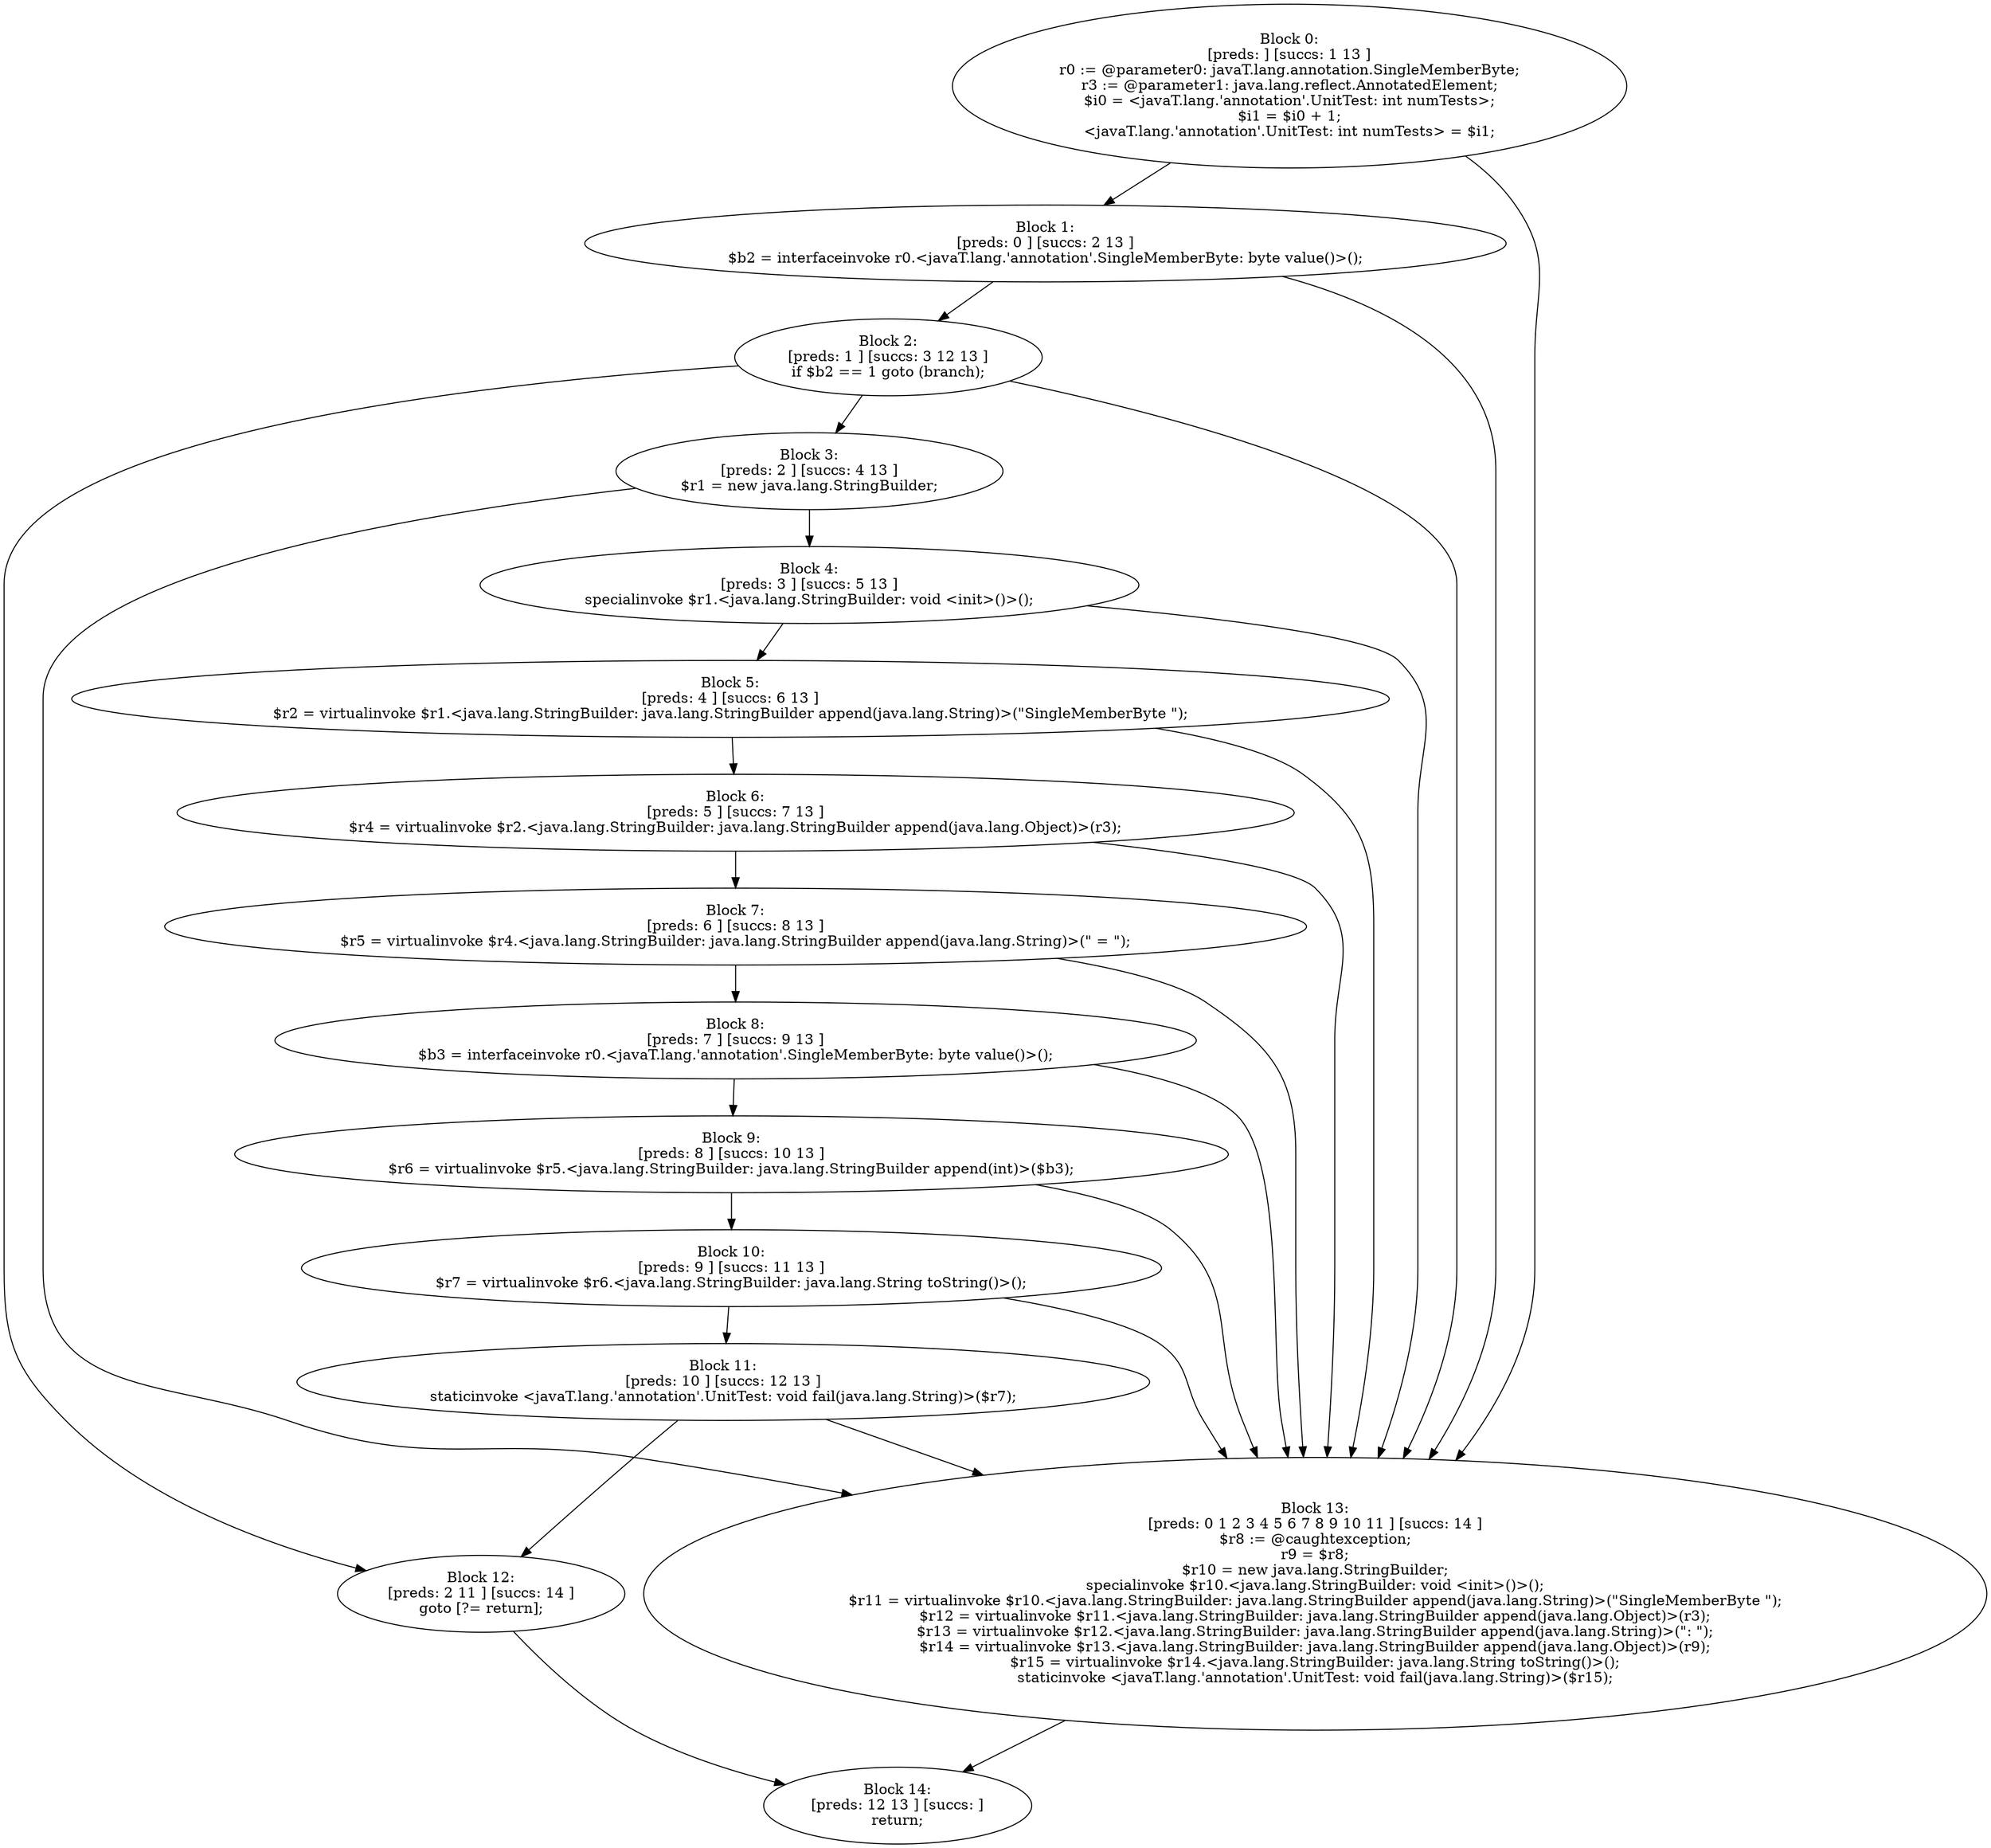 digraph "unitGraph" {
    "Block 0:
[preds: ] [succs: 1 13 ]
r0 := @parameter0: javaT.lang.annotation.SingleMemberByte;
r3 := @parameter1: java.lang.reflect.AnnotatedElement;
$i0 = <javaT.lang.'annotation'.UnitTest: int numTests>;
$i1 = $i0 + 1;
<javaT.lang.'annotation'.UnitTest: int numTests> = $i1;
"
    "Block 1:
[preds: 0 ] [succs: 2 13 ]
$b2 = interfaceinvoke r0.<javaT.lang.'annotation'.SingleMemberByte: byte value()>();
"
    "Block 2:
[preds: 1 ] [succs: 3 12 13 ]
if $b2 == 1 goto (branch);
"
    "Block 3:
[preds: 2 ] [succs: 4 13 ]
$r1 = new java.lang.StringBuilder;
"
    "Block 4:
[preds: 3 ] [succs: 5 13 ]
specialinvoke $r1.<java.lang.StringBuilder: void <init>()>();
"
    "Block 5:
[preds: 4 ] [succs: 6 13 ]
$r2 = virtualinvoke $r1.<java.lang.StringBuilder: java.lang.StringBuilder append(java.lang.String)>(\"SingleMemberByte \");
"
    "Block 6:
[preds: 5 ] [succs: 7 13 ]
$r4 = virtualinvoke $r2.<java.lang.StringBuilder: java.lang.StringBuilder append(java.lang.Object)>(r3);
"
    "Block 7:
[preds: 6 ] [succs: 8 13 ]
$r5 = virtualinvoke $r4.<java.lang.StringBuilder: java.lang.StringBuilder append(java.lang.String)>(\" = \");
"
    "Block 8:
[preds: 7 ] [succs: 9 13 ]
$b3 = interfaceinvoke r0.<javaT.lang.'annotation'.SingleMemberByte: byte value()>();
"
    "Block 9:
[preds: 8 ] [succs: 10 13 ]
$r6 = virtualinvoke $r5.<java.lang.StringBuilder: java.lang.StringBuilder append(int)>($b3);
"
    "Block 10:
[preds: 9 ] [succs: 11 13 ]
$r7 = virtualinvoke $r6.<java.lang.StringBuilder: java.lang.String toString()>();
"
    "Block 11:
[preds: 10 ] [succs: 12 13 ]
staticinvoke <javaT.lang.'annotation'.UnitTest: void fail(java.lang.String)>($r7);
"
    "Block 12:
[preds: 2 11 ] [succs: 14 ]
goto [?= return];
"
    "Block 13:
[preds: 0 1 2 3 4 5 6 7 8 9 10 11 ] [succs: 14 ]
$r8 := @caughtexception;
r9 = $r8;
$r10 = new java.lang.StringBuilder;
specialinvoke $r10.<java.lang.StringBuilder: void <init>()>();
$r11 = virtualinvoke $r10.<java.lang.StringBuilder: java.lang.StringBuilder append(java.lang.String)>(\"SingleMemberByte \");
$r12 = virtualinvoke $r11.<java.lang.StringBuilder: java.lang.StringBuilder append(java.lang.Object)>(r3);
$r13 = virtualinvoke $r12.<java.lang.StringBuilder: java.lang.StringBuilder append(java.lang.String)>(\": \");
$r14 = virtualinvoke $r13.<java.lang.StringBuilder: java.lang.StringBuilder append(java.lang.Object)>(r9);
$r15 = virtualinvoke $r14.<java.lang.StringBuilder: java.lang.String toString()>();
staticinvoke <javaT.lang.'annotation'.UnitTest: void fail(java.lang.String)>($r15);
"
    "Block 14:
[preds: 12 13 ] [succs: ]
return;
"
    "Block 0:
[preds: ] [succs: 1 13 ]
r0 := @parameter0: javaT.lang.annotation.SingleMemberByte;
r3 := @parameter1: java.lang.reflect.AnnotatedElement;
$i0 = <javaT.lang.'annotation'.UnitTest: int numTests>;
$i1 = $i0 + 1;
<javaT.lang.'annotation'.UnitTest: int numTests> = $i1;
"->"Block 1:
[preds: 0 ] [succs: 2 13 ]
$b2 = interfaceinvoke r0.<javaT.lang.'annotation'.SingleMemberByte: byte value()>();
";
    "Block 0:
[preds: ] [succs: 1 13 ]
r0 := @parameter0: javaT.lang.annotation.SingleMemberByte;
r3 := @parameter1: java.lang.reflect.AnnotatedElement;
$i0 = <javaT.lang.'annotation'.UnitTest: int numTests>;
$i1 = $i0 + 1;
<javaT.lang.'annotation'.UnitTest: int numTests> = $i1;
"->"Block 13:
[preds: 0 1 2 3 4 5 6 7 8 9 10 11 ] [succs: 14 ]
$r8 := @caughtexception;
r9 = $r8;
$r10 = new java.lang.StringBuilder;
specialinvoke $r10.<java.lang.StringBuilder: void <init>()>();
$r11 = virtualinvoke $r10.<java.lang.StringBuilder: java.lang.StringBuilder append(java.lang.String)>(\"SingleMemberByte \");
$r12 = virtualinvoke $r11.<java.lang.StringBuilder: java.lang.StringBuilder append(java.lang.Object)>(r3);
$r13 = virtualinvoke $r12.<java.lang.StringBuilder: java.lang.StringBuilder append(java.lang.String)>(\": \");
$r14 = virtualinvoke $r13.<java.lang.StringBuilder: java.lang.StringBuilder append(java.lang.Object)>(r9);
$r15 = virtualinvoke $r14.<java.lang.StringBuilder: java.lang.String toString()>();
staticinvoke <javaT.lang.'annotation'.UnitTest: void fail(java.lang.String)>($r15);
";
    "Block 1:
[preds: 0 ] [succs: 2 13 ]
$b2 = interfaceinvoke r0.<javaT.lang.'annotation'.SingleMemberByte: byte value()>();
"->"Block 2:
[preds: 1 ] [succs: 3 12 13 ]
if $b2 == 1 goto (branch);
";
    "Block 1:
[preds: 0 ] [succs: 2 13 ]
$b2 = interfaceinvoke r0.<javaT.lang.'annotation'.SingleMemberByte: byte value()>();
"->"Block 13:
[preds: 0 1 2 3 4 5 6 7 8 9 10 11 ] [succs: 14 ]
$r8 := @caughtexception;
r9 = $r8;
$r10 = new java.lang.StringBuilder;
specialinvoke $r10.<java.lang.StringBuilder: void <init>()>();
$r11 = virtualinvoke $r10.<java.lang.StringBuilder: java.lang.StringBuilder append(java.lang.String)>(\"SingleMemberByte \");
$r12 = virtualinvoke $r11.<java.lang.StringBuilder: java.lang.StringBuilder append(java.lang.Object)>(r3);
$r13 = virtualinvoke $r12.<java.lang.StringBuilder: java.lang.StringBuilder append(java.lang.String)>(\": \");
$r14 = virtualinvoke $r13.<java.lang.StringBuilder: java.lang.StringBuilder append(java.lang.Object)>(r9);
$r15 = virtualinvoke $r14.<java.lang.StringBuilder: java.lang.String toString()>();
staticinvoke <javaT.lang.'annotation'.UnitTest: void fail(java.lang.String)>($r15);
";
    "Block 2:
[preds: 1 ] [succs: 3 12 13 ]
if $b2 == 1 goto (branch);
"->"Block 3:
[preds: 2 ] [succs: 4 13 ]
$r1 = new java.lang.StringBuilder;
";
    "Block 2:
[preds: 1 ] [succs: 3 12 13 ]
if $b2 == 1 goto (branch);
"->"Block 12:
[preds: 2 11 ] [succs: 14 ]
goto [?= return];
";
    "Block 2:
[preds: 1 ] [succs: 3 12 13 ]
if $b2 == 1 goto (branch);
"->"Block 13:
[preds: 0 1 2 3 4 5 6 7 8 9 10 11 ] [succs: 14 ]
$r8 := @caughtexception;
r9 = $r8;
$r10 = new java.lang.StringBuilder;
specialinvoke $r10.<java.lang.StringBuilder: void <init>()>();
$r11 = virtualinvoke $r10.<java.lang.StringBuilder: java.lang.StringBuilder append(java.lang.String)>(\"SingleMemberByte \");
$r12 = virtualinvoke $r11.<java.lang.StringBuilder: java.lang.StringBuilder append(java.lang.Object)>(r3);
$r13 = virtualinvoke $r12.<java.lang.StringBuilder: java.lang.StringBuilder append(java.lang.String)>(\": \");
$r14 = virtualinvoke $r13.<java.lang.StringBuilder: java.lang.StringBuilder append(java.lang.Object)>(r9);
$r15 = virtualinvoke $r14.<java.lang.StringBuilder: java.lang.String toString()>();
staticinvoke <javaT.lang.'annotation'.UnitTest: void fail(java.lang.String)>($r15);
";
    "Block 3:
[preds: 2 ] [succs: 4 13 ]
$r1 = new java.lang.StringBuilder;
"->"Block 4:
[preds: 3 ] [succs: 5 13 ]
specialinvoke $r1.<java.lang.StringBuilder: void <init>()>();
";
    "Block 3:
[preds: 2 ] [succs: 4 13 ]
$r1 = new java.lang.StringBuilder;
"->"Block 13:
[preds: 0 1 2 3 4 5 6 7 8 9 10 11 ] [succs: 14 ]
$r8 := @caughtexception;
r9 = $r8;
$r10 = new java.lang.StringBuilder;
specialinvoke $r10.<java.lang.StringBuilder: void <init>()>();
$r11 = virtualinvoke $r10.<java.lang.StringBuilder: java.lang.StringBuilder append(java.lang.String)>(\"SingleMemberByte \");
$r12 = virtualinvoke $r11.<java.lang.StringBuilder: java.lang.StringBuilder append(java.lang.Object)>(r3);
$r13 = virtualinvoke $r12.<java.lang.StringBuilder: java.lang.StringBuilder append(java.lang.String)>(\": \");
$r14 = virtualinvoke $r13.<java.lang.StringBuilder: java.lang.StringBuilder append(java.lang.Object)>(r9);
$r15 = virtualinvoke $r14.<java.lang.StringBuilder: java.lang.String toString()>();
staticinvoke <javaT.lang.'annotation'.UnitTest: void fail(java.lang.String)>($r15);
";
    "Block 4:
[preds: 3 ] [succs: 5 13 ]
specialinvoke $r1.<java.lang.StringBuilder: void <init>()>();
"->"Block 5:
[preds: 4 ] [succs: 6 13 ]
$r2 = virtualinvoke $r1.<java.lang.StringBuilder: java.lang.StringBuilder append(java.lang.String)>(\"SingleMemberByte \");
";
    "Block 4:
[preds: 3 ] [succs: 5 13 ]
specialinvoke $r1.<java.lang.StringBuilder: void <init>()>();
"->"Block 13:
[preds: 0 1 2 3 4 5 6 7 8 9 10 11 ] [succs: 14 ]
$r8 := @caughtexception;
r9 = $r8;
$r10 = new java.lang.StringBuilder;
specialinvoke $r10.<java.lang.StringBuilder: void <init>()>();
$r11 = virtualinvoke $r10.<java.lang.StringBuilder: java.lang.StringBuilder append(java.lang.String)>(\"SingleMemberByte \");
$r12 = virtualinvoke $r11.<java.lang.StringBuilder: java.lang.StringBuilder append(java.lang.Object)>(r3);
$r13 = virtualinvoke $r12.<java.lang.StringBuilder: java.lang.StringBuilder append(java.lang.String)>(\": \");
$r14 = virtualinvoke $r13.<java.lang.StringBuilder: java.lang.StringBuilder append(java.lang.Object)>(r9);
$r15 = virtualinvoke $r14.<java.lang.StringBuilder: java.lang.String toString()>();
staticinvoke <javaT.lang.'annotation'.UnitTest: void fail(java.lang.String)>($r15);
";
    "Block 5:
[preds: 4 ] [succs: 6 13 ]
$r2 = virtualinvoke $r1.<java.lang.StringBuilder: java.lang.StringBuilder append(java.lang.String)>(\"SingleMemberByte \");
"->"Block 6:
[preds: 5 ] [succs: 7 13 ]
$r4 = virtualinvoke $r2.<java.lang.StringBuilder: java.lang.StringBuilder append(java.lang.Object)>(r3);
";
    "Block 5:
[preds: 4 ] [succs: 6 13 ]
$r2 = virtualinvoke $r1.<java.lang.StringBuilder: java.lang.StringBuilder append(java.lang.String)>(\"SingleMemberByte \");
"->"Block 13:
[preds: 0 1 2 3 4 5 6 7 8 9 10 11 ] [succs: 14 ]
$r8 := @caughtexception;
r9 = $r8;
$r10 = new java.lang.StringBuilder;
specialinvoke $r10.<java.lang.StringBuilder: void <init>()>();
$r11 = virtualinvoke $r10.<java.lang.StringBuilder: java.lang.StringBuilder append(java.lang.String)>(\"SingleMemberByte \");
$r12 = virtualinvoke $r11.<java.lang.StringBuilder: java.lang.StringBuilder append(java.lang.Object)>(r3);
$r13 = virtualinvoke $r12.<java.lang.StringBuilder: java.lang.StringBuilder append(java.lang.String)>(\": \");
$r14 = virtualinvoke $r13.<java.lang.StringBuilder: java.lang.StringBuilder append(java.lang.Object)>(r9);
$r15 = virtualinvoke $r14.<java.lang.StringBuilder: java.lang.String toString()>();
staticinvoke <javaT.lang.'annotation'.UnitTest: void fail(java.lang.String)>($r15);
";
    "Block 6:
[preds: 5 ] [succs: 7 13 ]
$r4 = virtualinvoke $r2.<java.lang.StringBuilder: java.lang.StringBuilder append(java.lang.Object)>(r3);
"->"Block 7:
[preds: 6 ] [succs: 8 13 ]
$r5 = virtualinvoke $r4.<java.lang.StringBuilder: java.lang.StringBuilder append(java.lang.String)>(\" = \");
";
    "Block 6:
[preds: 5 ] [succs: 7 13 ]
$r4 = virtualinvoke $r2.<java.lang.StringBuilder: java.lang.StringBuilder append(java.lang.Object)>(r3);
"->"Block 13:
[preds: 0 1 2 3 4 5 6 7 8 9 10 11 ] [succs: 14 ]
$r8 := @caughtexception;
r9 = $r8;
$r10 = new java.lang.StringBuilder;
specialinvoke $r10.<java.lang.StringBuilder: void <init>()>();
$r11 = virtualinvoke $r10.<java.lang.StringBuilder: java.lang.StringBuilder append(java.lang.String)>(\"SingleMemberByte \");
$r12 = virtualinvoke $r11.<java.lang.StringBuilder: java.lang.StringBuilder append(java.lang.Object)>(r3);
$r13 = virtualinvoke $r12.<java.lang.StringBuilder: java.lang.StringBuilder append(java.lang.String)>(\": \");
$r14 = virtualinvoke $r13.<java.lang.StringBuilder: java.lang.StringBuilder append(java.lang.Object)>(r9);
$r15 = virtualinvoke $r14.<java.lang.StringBuilder: java.lang.String toString()>();
staticinvoke <javaT.lang.'annotation'.UnitTest: void fail(java.lang.String)>($r15);
";
    "Block 7:
[preds: 6 ] [succs: 8 13 ]
$r5 = virtualinvoke $r4.<java.lang.StringBuilder: java.lang.StringBuilder append(java.lang.String)>(\" = \");
"->"Block 8:
[preds: 7 ] [succs: 9 13 ]
$b3 = interfaceinvoke r0.<javaT.lang.'annotation'.SingleMemberByte: byte value()>();
";
    "Block 7:
[preds: 6 ] [succs: 8 13 ]
$r5 = virtualinvoke $r4.<java.lang.StringBuilder: java.lang.StringBuilder append(java.lang.String)>(\" = \");
"->"Block 13:
[preds: 0 1 2 3 4 5 6 7 8 9 10 11 ] [succs: 14 ]
$r8 := @caughtexception;
r9 = $r8;
$r10 = new java.lang.StringBuilder;
specialinvoke $r10.<java.lang.StringBuilder: void <init>()>();
$r11 = virtualinvoke $r10.<java.lang.StringBuilder: java.lang.StringBuilder append(java.lang.String)>(\"SingleMemberByte \");
$r12 = virtualinvoke $r11.<java.lang.StringBuilder: java.lang.StringBuilder append(java.lang.Object)>(r3);
$r13 = virtualinvoke $r12.<java.lang.StringBuilder: java.lang.StringBuilder append(java.lang.String)>(\": \");
$r14 = virtualinvoke $r13.<java.lang.StringBuilder: java.lang.StringBuilder append(java.lang.Object)>(r9);
$r15 = virtualinvoke $r14.<java.lang.StringBuilder: java.lang.String toString()>();
staticinvoke <javaT.lang.'annotation'.UnitTest: void fail(java.lang.String)>($r15);
";
    "Block 8:
[preds: 7 ] [succs: 9 13 ]
$b3 = interfaceinvoke r0.<javaT.lang.'annotation'.SingleMemberByte: byte value()>();
"->"Block 9:
[preds: 8 ] [succs: 10 13 ]
$r6 = virtualinvoke $r5.<java.lang.StringBuilder: java.lang.StringBuilder append(int)>($b3);
";
    "Block 8:
[preds: 7 ] [succs: 9 13 ]
$b3 = interfaceinvoke r0.<javaT.lang.'annotation'.SingleMemberByte: byte value()>();
"->"Block 13:
[preds: 0 1 2 3 4 5 6 7 8 9 10 11 ] [succs: 14 ]
$r8 := @caughtexception;
r9 = $r8;
$r10 = new java.lang.StringBuilder;
specialinvoke $r10.<java.lang.StringBuilder: void <init>()>();
$r11 = virtualinvoke $r10.<java.lang.StringBuilder: java.lang.StringBuilder append(java.lang.String)>(\"SingleMemberByte \");
$r12 = virtualinvoke $r11.<java.lang.StringBuilder: java.lang.StringBuilder append(java.lang.Object)>(r3);
$r13 = virtualinvoke $r12.<java.lang.StringBuilder: java.lang.StringBuilder append(java.lang.String)>(\": \");
$r14 = virtualinvoke $r13.<java.lang.StringBuilder: java.lang.StringBuilder append(java.lang.Object)>(r9);
$r15 = virtualinvoke $r14.<java.lang.StringBuilder: java.lang.String toString()>();
staticinvoke <javaT.lang.'annotation'.UnitTest: void fail(java.lang.String)>($r15);
";
    "Block 9:
[preds: 8 ] [succs: 10 13 ]
$r6 = virtualinvoke $r5.<java.lang.StringBuilder: java.lang.StringBuilder append(int)>($b3);
"->"Block 10:
[preds: 9 ] [succs: 11 13 ]
$r7 = virtualinvoke $r6.<java.lang.StringBuilder: java.lang.String toString()>();
";
    "Block 9:
[preds: 8 ] [succs: 10 13 ]
$r6 = virtualinvoke $r5.<java.lang.StringBuilder: java.lang.StringBuilder append(int)>($b3);
"->"Block 13:
[preds: 0 1 2 3 4 5 6 7 8 9 10 11 ] [succs: 14 ]
$r8 := @caughtexception;
r9 = $r8;
$r10 = new java.lang.StringBuilder;
specialinvoke $r10.<java.lang.StringBuilder: void <init>()>();
$r11 = virtualinvoke $r10.<java.lang.StringBuilder: java.lang.StringBuilder append(java.lang.String)>(\"SingleMemberByte \");
$r12 = virtualinvoke $r11.<java.lang.StringBuilder: java.lang.StringBuilder append(java.lang.Object)>(r3);
$r13 = virtualinvoke $r12.<java.lang.StringBuilder: java.lang.StringBuilder append(java.lang.String)>(\": \");
$r14 = virtualinvoke $r13.<java.lang.StringBuilder: java.lang.StringBuilder append(java.lang.Object)>(r9);
$r15 = virtualinvoke $r14.<java.lang.StringBuilder: java.lang.String toString()>();
staticinvoke <javaT.lang.'annotation'.UnitTest: void fail(java.lang.String)>($r15);
";
    "Block 10:
[preds: 9 ] [succs: 11 13 ]
$r7 = virtualinvoke $r6.<java.lang.StringBuilder: java.lang.String toString()>();
"->"Block 11:
[preds: 10 ] [succs: 12 13 ]
staticinvoke <javaT.lang.'annotation'.UnitTest: void fail(java.lang.String)>($r7);
";
    "Block 10:
[preds: 9 ] [succs: 11 13 ]
$r7 = virtualinvoke $r6.<java.lang.StringBuilder: java.lang.String toString()>();
"->"Block 13:
[preds: 0 1 2 3 4 5 6 7 8 9 10 11 ] [succs: 14 ]
$r8 := @caughtexception;
r9 = $r8;
$r10 = new java.lang.StringBuilder;
specialinvoke $r10.<java.lang.StringBuilder: void <init>()>();
$r11 = virtualinvoke $r10.<java.lang.StringBuilder: java.lang.StringBuilder append(java.lang.String)>(\"SingleMemberByte \");
$r12 = virtualinvoke $r11.<java.lang.StringBuilder: java.lang.StringBuilder append(java.lang.Object)>(r3);
$r13 = virtualinvoke $r12.<java.lang.StringBuilder: java.lang.StringBuilder append(java.lang.String)>(\": \");
$r14 = virtualinvoke $r13.<java.lang.StringBuilder: java.lang.StringBuilder append(java.lang.Object)>(r9);
$r15 = virtualinvoke $r14.<java.lang.StringBuilder: java.lang.String toString()>();
staticinvoke <javaT.lang.'annotation'.UnitTest: void fail(java.lang.String)>($r15);
";
    "Block 11:
[preds: 10 ] [succs: 12 13 ]
staticinvoke <javaT.lang.'annotation'.UnitTest: void fail(java.lang.String)>($r7);
"->"Block 12:
[preds: 2 11 ] [succs: 14 ]
goto [?= return];
";
    "Block 11:
[preds: 10 ] [succs: 12 13 ]
staticinvoke <javaT.lang.'annotation'.UnitTest: void fail(java.lang.String)>($r7);
"->"Block 13:
[preds: 0 1 2 3 4 5 6 7 8 9 10 11 ] [succs: 14 ]
$r8 := @caughtexception;
r9 = $r8;
$r10 = new java.lang.StringBuilder;
specialinvoke $r10.<java.lang.StringBuilder: void <init>()>();
$r11 = virtualinvoke $r10.<java.lang.StringBuilder: java.lang.StringBuilder append(java.lang.String)>(\"SingleMemberByte \");
$r12 = virtualinvoke $r11.<java.lang.StringBuilder: java.lang.StringBuilder append(java.lang.Object)>(r3);
$r13 = virtualinvoke $r12.<java.lang.StringBuilder: java.lang.StringBuilder append(java.lang.String)>(\": \");
$r14 = virtualinvoke $r13.<java.lang.StringBuilder: java.lang.StringBuilder append(java.lang.Object)>(r9);
$r15 = virtualinvoke $r14.<java.lang.StringBuilder: java.lang.String toString()>();
staticinvoke <javaT.lang.'annotation'.UnitTest: void fail(java.lang.String)>($r15);
";
    "Block 12:
[preds: 2 11 ] [succs: 14 ]
goto [?= return];
"->"Block 14:
[preds: 12 13 ] [succs: ]
return;
";
    "Block 13:
[preds: 0 1 2 3 4 5 6 7 8 9 10 11 ] [succs: 14 ]
$r8 := @caughtexception;
r9 = $r8;
$r10 = new java.lang.StringBuilder;
specialinvoke $r10.<java.lang.StringBuilder: void <init>()>();
$r11 = virtualinvoke $r10.<java.lang.StringBuilder: java.lang.StringBuilder append(java.lang.String)>(\"SingleMemberByte \");
$r12 = virtualinvoke $r11.<java.lang.StringBuilder: java.lang.StringBuilder append(java.lang.Object)>(r3);
$r13 = virtualinvoke $r12.<java.lang.StringBuilder: java.lang.StringBuilder append(java.lang.String)>(\": \");
$r14 = virtualinvoke $r13.<java.lang.StringBuilder: java.lang.StringBuilder append(java.lang.Object)>(r9);
$r15 = virtualinvoke $r14.<java.lang.StringBuilder: java.lang.String toString()>();
staticinvoke <javaT.lang.'annotation'.UnitTest: void fail(java.lang.String)>($r15);
"->"Block 14:
[preds: 12 13 ] [succs: ]
return;
";
}

